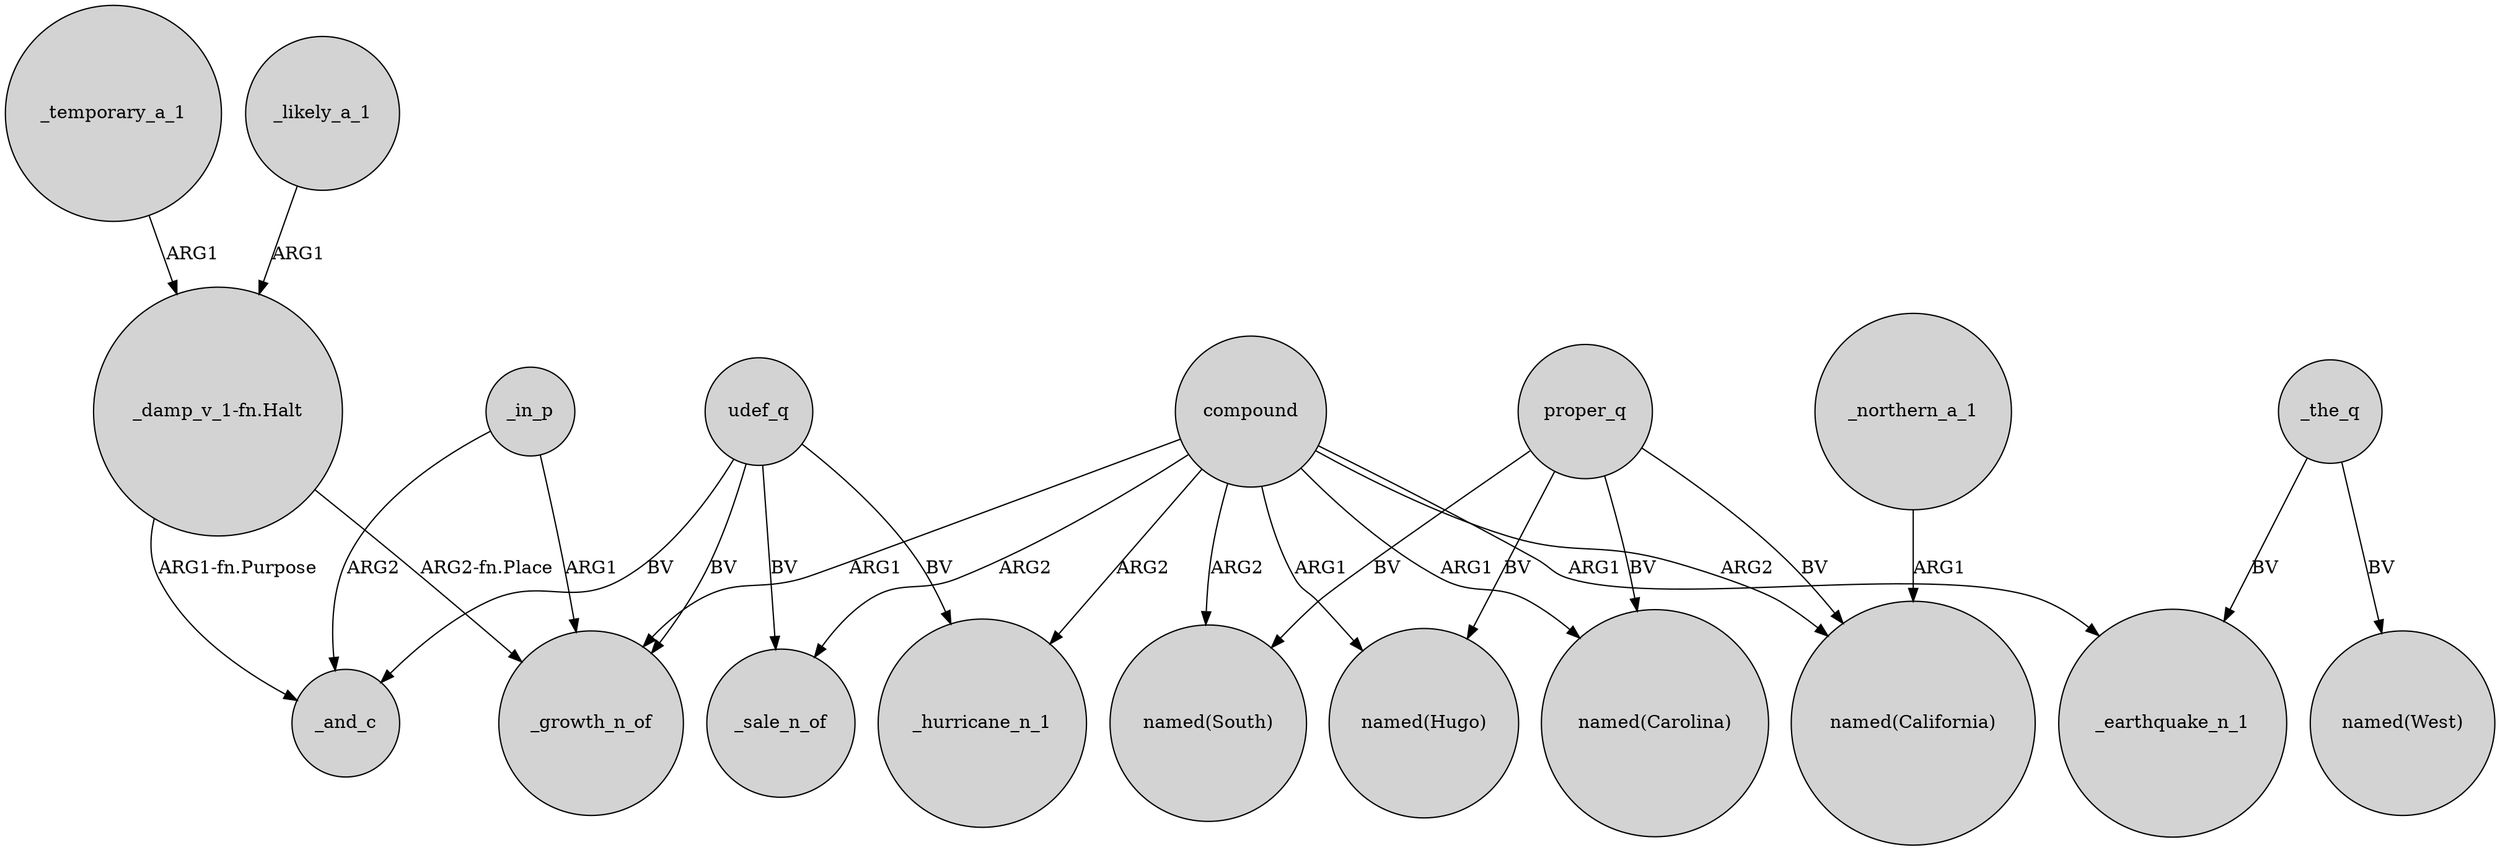 digraph {
	node [shape=circle style=filled]
	_in_p -> _and_c [label=ARG2]
	proper_q -> "named(South)" [label=BV]
	compound -> "named(Hugo)" [label=ARG1]
	_in_p -> _growth_n_of [label=ARG1]
	compound -> "named(California)" [label=ARG2]
	compound -> _hurricane_n_1 [label=ARG2]
	_temporary_a_1 -> "_damp_v_1-fn.Halt" [label=ARG1]
	proper_q -> "named(Hugo)" [label=BV]
	udef_q -> _sale_n_of [label=BV]
	"_damp_v_1-fn.Halt" -> _growth_n_of [label="ARG2-fn.Place"]
	udef_q -> _and_c [label=BV]
	_northern_a_1 -> "named(California)" [label=ARG1]
	_likely_a_1 -> "_damp_v_1-fn.Halt" [label=ARG1]
	compound -> "named(South)" [label=ARG2]
	compound -> _earthquake_n_1 [label=ARG1]
	udef_q -> _growth_n_of [label=BV]
	udef_q -> _hurricane_n_1 [label=BV]
	_the_q -> "named(West)" [label=BV]
	proper_q -> "named(Carolina)" [label=BV]
	"_damp_v_1-fn.Halt" -> _and_c [label="ARG1-fn.Purpose"]
	compound -> _growth_n_of [label=ARG1]
	proper_q -> "named(California)" [label=BV]
	compound -> "named(Carolina)" [label=ARG1]
	_the_q -> _earthquake_n_1 [label=BV]
	compound -> _sale_n_of [label=ARG2]
}
